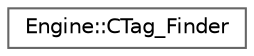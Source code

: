 digraph "Graphical Class Hierarchy"
{
 // LATEX_PDF_SIZE
  bgcolor="transparent";
  edge [fontname=Helvetica,fontsize=10,labelfontname=Helvetica,labelfontsize=10];
  node [fontname=Helvetica,fontsize=10,shape=box,height=0.2,width=0.4];
  rankdir="LR";
  Node0 [id="Node000000",label="Engine::CTag_Finder",height=0.2,width=0.4,color="grey40", fillcolor="white", style="filled",URL="$class_engine_1_1_c_tag___finder.html",tooltip=" "];
}
